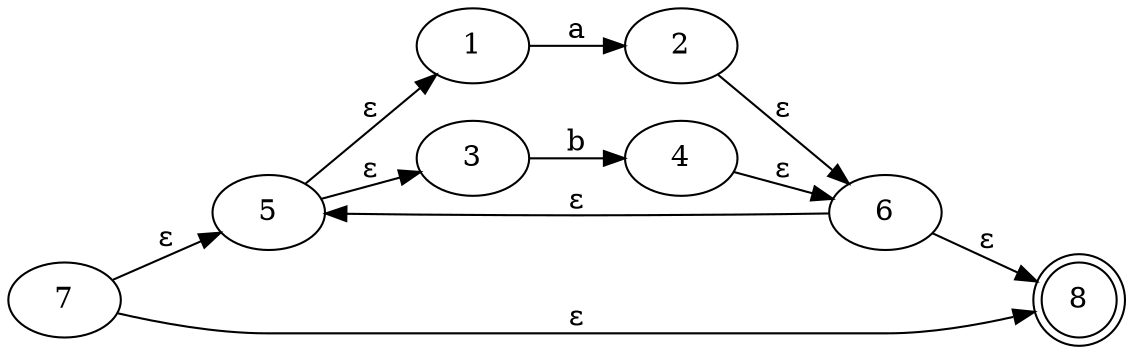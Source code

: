digraph Automata {
	rankdir=LR
	5 [label=5]
	1 [label=1]
	3 [label=3]
	2 [label=2]
	4 [label=4]
	6 [label=6]
	7 [label=7]
	8 [label=8 shape=doublecircle]
	5 -> 1 [label="ε"]
	5 -> 3 [label="ε"]
	1 -> 2 [label=a]
	3 -> 4 [label=b]
	2 -> 6 [label="ε"]
	4 -> 6 [label="ε"]
	7 -> 5 [label="ε"]
	7 -> 8 [label="ε"]
	6 -> 8 [label="ε"]
	6 -> 5 [label="ε"]
}
